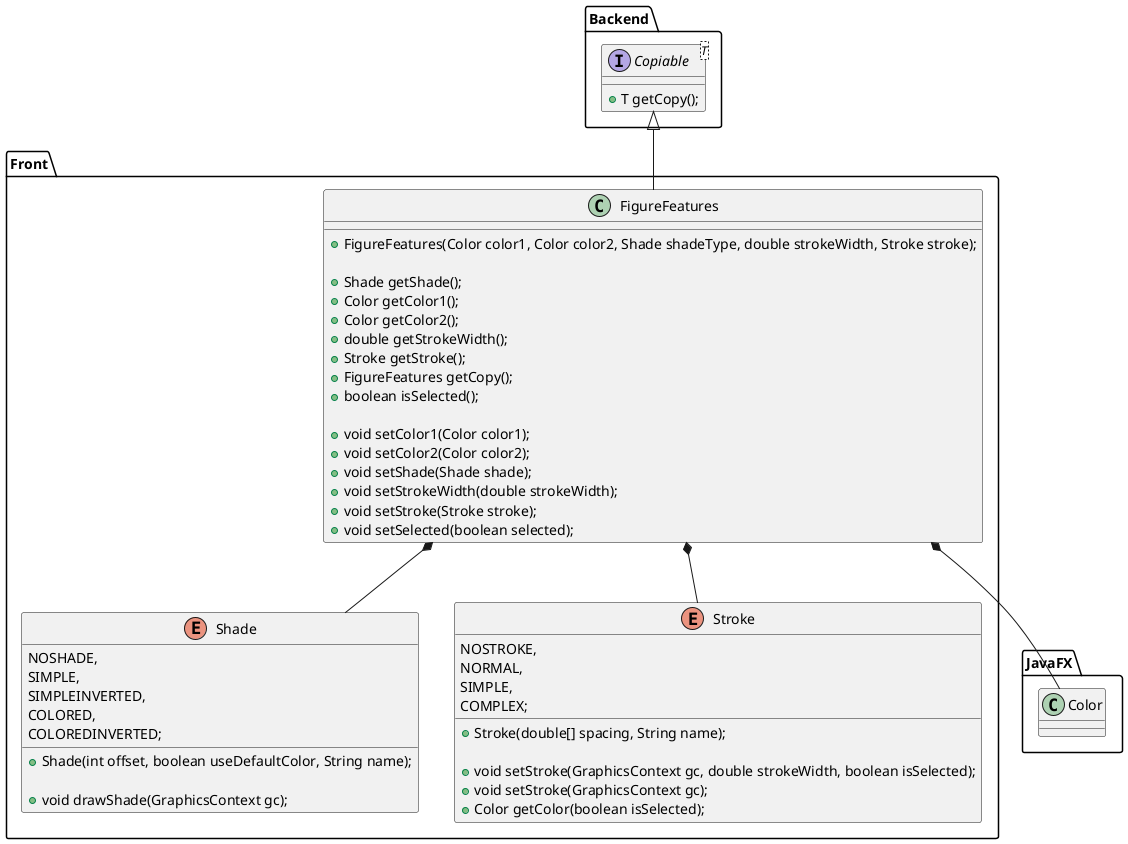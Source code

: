 @startuml

package "Backend" {
    interface Copiable<T> {
        +T getCopy();
    }
}

package "JavaFX" {
    class Color {}
}

package "Front" {
    enum Shade {
        NOSHADE,
        SIMPLE,
        SIMPLEINVERTED,
        COLORED,
        COLOREDINVERTED;
        +Shade(int offset, boolean useDefaultColor, String name);

        +void drawShade(GraphicsContext gc);
    }

    enum Stroke {
        NOSTROKE,
        NORMAL,
        SIMPLE,
        COMPLEX;
        +Stroke(double[] spacing, String name);

        +void setStroke(GraphicsContext gc, double strokeWidth, boolean isSelected);
        +void setStroke(GraphicsContext gc);
        +Color getColor(boolean isSelected);
    }

    class FigureFeatures {
        +FigureFeatures(Color color1, Color color2, Shade shadeType, double strokeWidth, Stroke stroke);

        +Shade getShade();
        +Color getColor1();
        +Color getColor2();
        +double getStrokeWidth();
        +Stroke getStroke();
        +FigureFeatures getCopy();
        +boolean isSelected();
        
        +void setColor1(Color color1);
        +void setColor2(Color color2);
        +void setShade(Shade shade);
        +void setStrokeWidth(double strokeWidth);
        +void setStroke(Stroke stroke);
        +void setSelected(boolean selected);
    }

    Copiable <|-- FigureFeatures
    FigureFeatures *-- JavaFX.Color
    FigureFeatures *-- Shade
    FigureFeatures *-- Stroke

}

@enduml